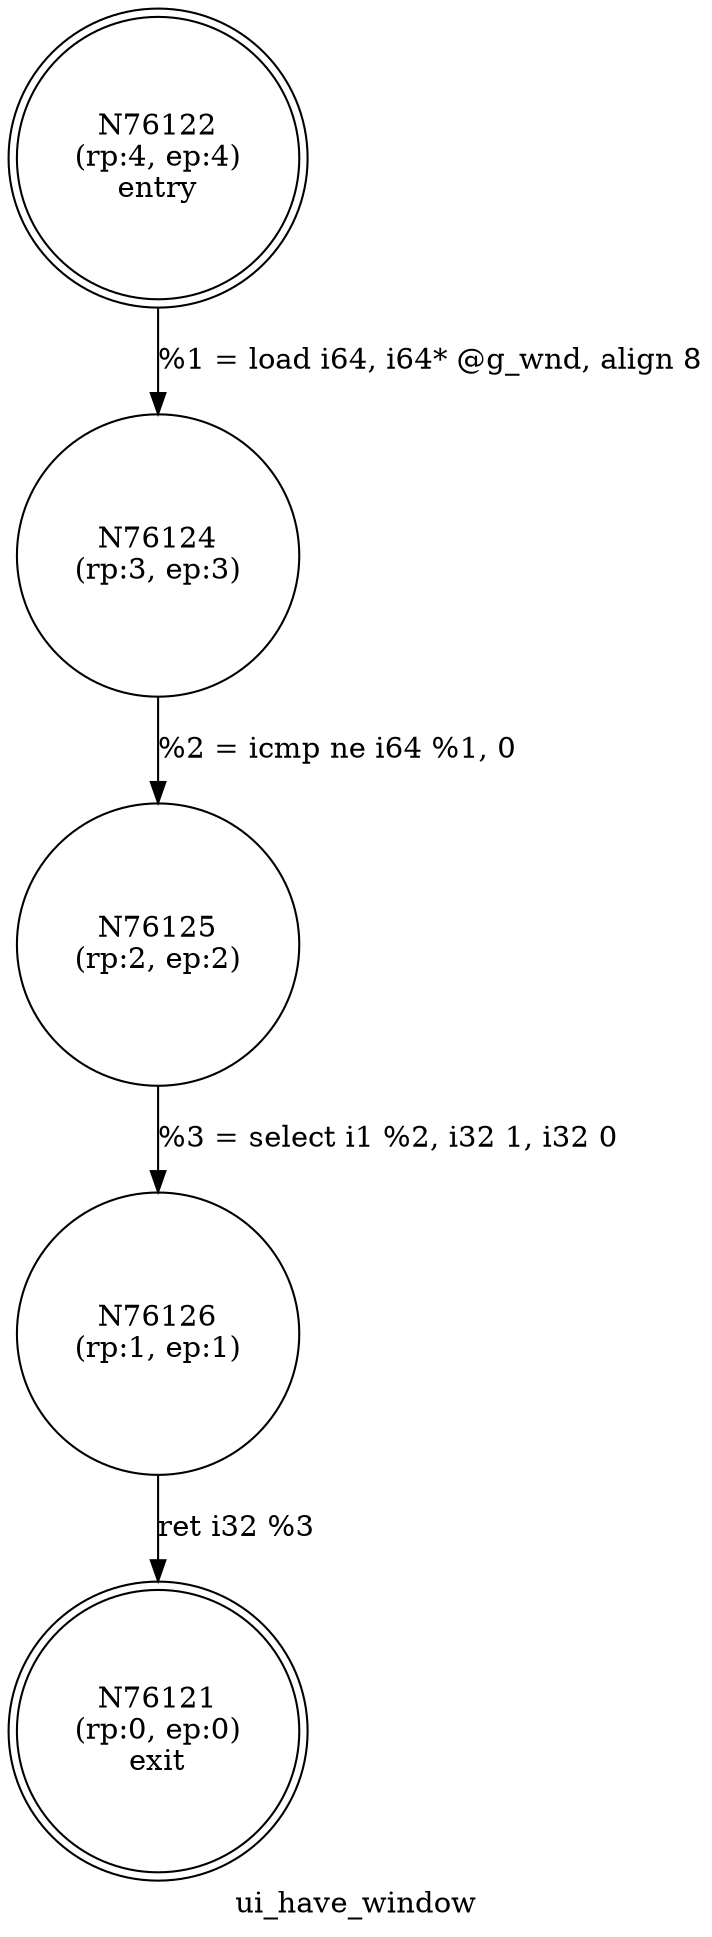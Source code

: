 digraph ui_have_window {
label="ui_have_window"
76121 [label="N76121\n(rp:0, ep:0)\nexit", shape="doublecircle"]
76122 [label="N76122\n(rp:4, ep:4)\nentry", shape="doublecircle"]
76122 -> 76124 [label="%1 = load i64, i64* @g_wnd, align 8"]
76124 [label="N76124\n(rp:3, ep:3)", shape="circle"]
76124 -> 76125 [label="%2 = icmp ne i64 %1, 0"]
76125 [label="N76125\n(rp:2, ep:2)", shape="circle"]
76125 -> 76126 [label="%3 = select i1 %2, i32 1, i32 0"]
76126 [label="N76126\n(rp:1, ep:1)", shape="circle"]
76126 -> 76121 [label="ret i32 %3"]
}
